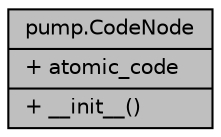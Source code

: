 digraph "pump.CodeNode"
{
  edge [fontname="Helvetica",fontsize="10",labelfontname="Helvetica",labelfontsize="10"];
  node [fontname="Helvetica",fontsize="10",shape=record];
  Node1 [label="{pump.CodeNode\n|+ atomic_code\l|+ __init__()\l}",height=0.2,width=0.4,color="black", fillcolor="grey75", style="filled", fontcolor="black"];
}
